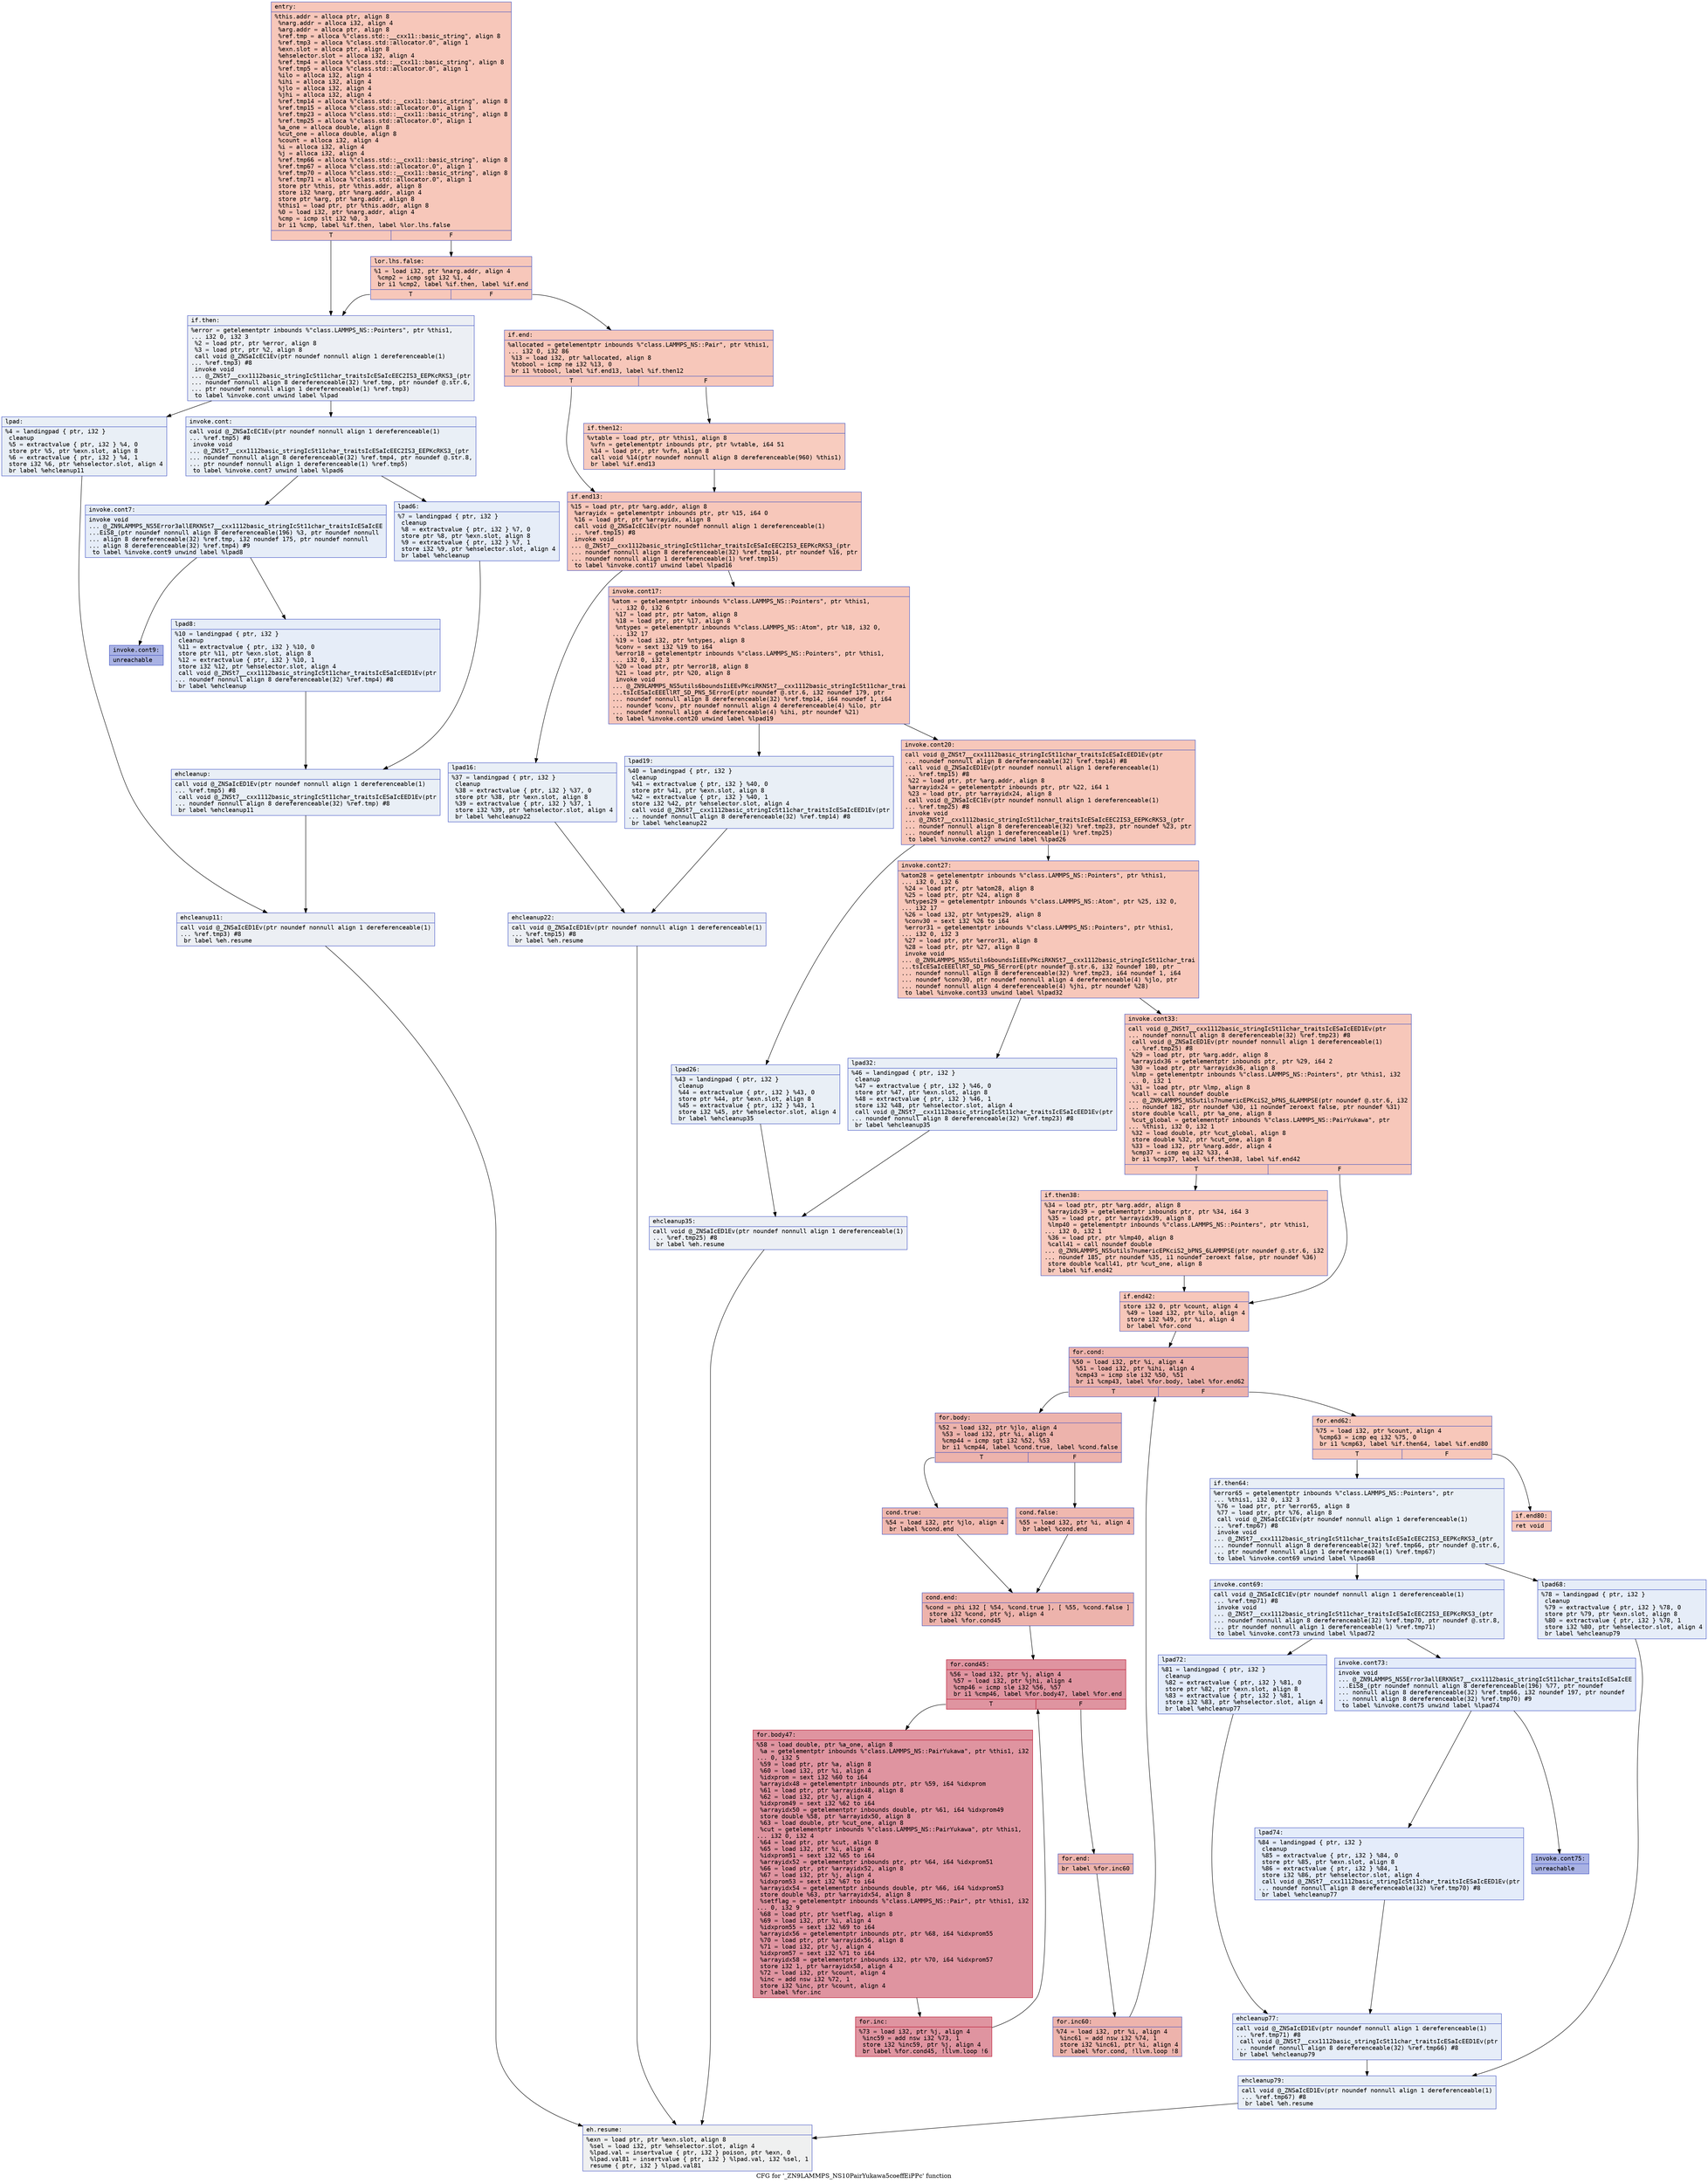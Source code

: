 digraph "CFG for '_ZN9LAMMPS_NS10PairYukawa5coeffEiPPc' function" {
	label="CFG for '_ZN9LAMMPS_NS10PairYukawa5coeffEiPPc' function";

	Node0x562561d9d940 [shape=record,color="#3d50c3ff", style=filled, fillcolor="#ec7f6370" fontname="Courier",label="{entry:\l|  %this.addr = alloca ptr, align 8\l  %narg.addr = alloca i32, align 4\l  %arg.addr = alloca ptr, align 8\l  %ref.tmp = alloca %\"class.std::__cxx11::basic_string\", align 8\l  %ref.tmp3 = alloca %\"class.std::allocator.0\", align 1\l  %exn.slot = alloca ptr, align 8\l  %ehselector.slot = alloca i32, align 4\l  %ref.tmp4 = alloca %\"class.std::__cxx11::basic_string\", align 8\l  %ref.tmp5 = alloca %\"class.std::allocator.0\", align 1\l  %ilo = alloca i32, align 4\l  %ihi = alloca i32, align 4\l  %jlo = alloca i32, align 4\l  %jhi = alloca i32, align 4\l  %ref.tmp14 = alloca %\"class.std::__cxx11::basic_string\", align 8\l  %ref.tmp15 = alloca %\"class.std::allocator.0\", align 1\l  %ref.tmp23 = alloca %\"class.std::__cxx11::basic_string\", align 8\l  %ref.tmp25 = alloca %\"class.std::allocator.0\", align 1\l  %a_one = alloca double, align 8\l  %cut_one = alloca double, align 8\l  %count = alloca i32, align 4\l  %i = alloca i32, align 4\l  %j = alloca i32, align 4\l  %ref.tmp66 = alloca %\"class.std::__cxx11::basic_string\", align 8\l  %ref.tmp67 = alloca %\"class.std::allocator.0\", align 1\l  %ref.tmp70 = alloca %\"class.std::__cxx11::basic_string\", align 8\l  %ref.tmp71 = alloca %\"class.std::allocator.0\", align 1\l  store ptr %this, ptr %this.addr, align 8\l  store i32 %narg, ptr %narg.addr, align 4\l  store ptr %arg, ptr %arg.addr, align 8\l  %this1 = load ptr, ptr %this.addr, align 8\l  %0 = load i32, ptr %narg.addr, align 4\l  %cmp = icmp slt i32 %0, 3\l  br i1 %cmp, label %if.then, label %lor.lhs.false\l|{<s0>T|<s1>F}}"];
	Node0x562561d9d940:s0 -> Node0x562561d9ef90[tooltip="entry -> if.then\nProbability 0.00%" ];
	Node0x562561d9d940:s1 -> Node0x562561d9f000[tooltip="entry -> lor.lhs.false\nProbability 100.00%" ];
	Node0x562561d9f000 [shape=record,color="#3d50c3ff", style=filled, fillcolor="#ec7f6370" fontname="Courier",label="{lor.lhs.false:\l|  %1 = load i32, ptr %narg.addr, align 4\l  %cmp2 = icmp sgt i32 %1, 4\l  br i1 %cmp2, label %if.then, label %if.end\l|{<s0>T|<s1>F}}"];
	Node0x562561d9f000:s0 -> Node0x562561d9ef90[tooltip="lor.lhs.false -> if.then\nProbability 0.00%" ];
	Node0x562561d9f000:s1 -> Node0x562561d9f260[tooltip="lor.lhs.false -> if.end\nProbability 100.00%" ];
	Node0x562561d9ef90 [shape=record,color="#3d50c3ff", style=filled, fillcolor="#d4dbe670" fontname="Courier",label="{if.then:\l|  %error = getelementptr inbounds %\"class.LAMMPS_NS::Pointers\", ptr %this1,\l... i32 0, i32 3\l  %2 = load ptr, ptr %error, align 8\l  %3 = load ptr, ptr %2, align 8\l  call void @_ZNSaIcEC1Ev(ptr noundef nonnull align 1 dereferenceable(1)\l... %ref.tmp3) #8\l  invoke void\l... @_ZNSt7__cxx1112basic_stringIcSt11char_traitsIcESaIcEEC2IS3_EEPKcRKS3_(ptr\l... noundef nonnull align 8 dereferenceable(32) %ref.tmp, ptr noundef @.str.6,\l... ptr noundef nonnull align 1 dereferenceable(1) %ref.tmp3)\l          to label %invoke.cont unwind label %lpad\l}"];
	Node0x562561d9ef90 -> Node0x562561d9f6e0[tooltip="if.then -> invoke.cont\nProbability 50.00%" ];
	Node0x562561d9ef90 -> Node0x562561d9f760[tooltip="if.then -> lpad\nProbability 50.00%" ];
	Node0x562561d9f6e0 [shape=record,color="#3d50c3ff", style=filled, fillcolor="#cedaeb70" fontname="Courier",label="{invoke.cont:\l|  call void @_ZNSaIcEC1Ev(ptr noundef nonnull align 1 dereferenceable(1)\l... %ref.tmp5) #8\l  invoke void\l... @_ZNSt7__cxx1112basic_stringIcSt11char_traitsIcESaIcEEC2IS3_EEPKcRKS3_(ptr\l... noundef nonnull align 8 dereferenceable(32) %ref.tmp4, ptr noundef @.str.8,\l... ptr noundef nonnull align 1 dereferenceable(1) %ref.tmp5)\l          to label %invoke.cont7 unwind label %lpad6\l}"];
	Node0x562561d9f6e0 -> Node0x562561d9fa80[tooltip="invoke.cont -> invoke.cont7\nProbability 50.00%" ];
	Node0x562561d9f6e0 -> Node0x562561d9fad0[tooltip="invoke.cont -> lpad6\nProbability 50.00%" ];
	Node0x562561d9fa80 [shape=record,color="#3d50c3ff", style=filled, fillcolor="#c7d7f070" fontname="Courier",label="{invoke.cont7:\l|  invoke void\l... @_ZN9LAMMPS_NS5Error3allERKNSt7__cxx1112basic_stringIcSt11char_traitsIcESaIcEE\l...EiS8_(ptr noundef nonnull align 8 dereferenceable(196) %3, ptr noundef nonnull\l... align 8 dereferenceable(32) %ref.tmp, i32 noundef 175, ptr noundef nonnull\l... align 8 dereferenceable(32) %ref.tmp4) #9\l          to label %invoke.cont9 unwind label %lpad8\l}"];
	Node0x562561d9fa80 -> Node0x562561d9fa30[tooltip="invoke.cont7 -> invoke.cont9\nProbability 0.00%" ];
	Node0x562561d9fa80 -> Node0x562561d9fd90[tooltip="invoke.cont7 -> lpad8\nProbability 100.00%" ];
	Node0x562561d9fa30 [shape=record,color="#3d50c3ff", style=filled, fillcolor="#3d50c370" fontname="Courier",label="{invoke.cont9:\l|  unreachable\l}"];
	Node0x562561d9f760 [shape=record,color="#3d50c3ff", style=filled, fillcolor="#cedaeb70" fontname="Courier",label="{lpad:\l|  %4 = landingpad \{ ptr, i32 \}\l          cleanup\l  %5 = extractvalue \{ ptr, i32 \} %4, 0\l  store ptr %5, ptr %exn.slot, align 8\l  %6 = extractvalue \{ ptr, i32 \} %4, 1\l  store i32 %6, ptr %ehselector.slot, align 4\l  br label %ehcleanup11\l}"];
	Node0x562561d9f760 -> Node0x562561da0350[tooltip="lpad -> ehcleanup11\nProbability 100.00%" ];
	Node0x562561d9fad0 [shape=record,color="#3d50c3ff", style=filled, fillcolor="#c7d7f070" fontname="Courier",label="{lpad6:\l|  %7 = landingpad \{ ptr, i32 \}\l          cleanup\l  %8 = extractvalue \{ ptr, i32 \} %7, 0\l  store ptr %8, ptr %exn.slot, align 8\l  %9 = extractvalue \{ ptr, i32 \} %7, 1\l  store i32 %9, ptr %ehselector.slot, align 4\l  br label %ehcleanup\l}"];
	Node0x562561d9fad0 -> Node0x562561da06a0[tooltip="lpad6 -> ehcleanup\nProbability 100.00%" ];
	Node0x562561d9fd90 [shape=record,color="#3d50c3ff", style=filled, fillcolor="#c7d7f070" fontname="Courier",label="{lpad8:\l|  %10 = landingpad \{ ptr, i32 \}\l          cleanup\l  %11 = extractvalue \{ ptr, i32 \} %10, 0\l  store ptr %11, ptr %exn.slot, align 8\l  %12 = extractvalue \{ ptr, i32 \} %10, 1\l  store i32 %12, ptr %ehselector.slot, align 4\l  call void @_ZNSt7__cxx1112basic_stringIcSt11char_traitsIcESaIcEED1Ev(ptr\l... noundef nonnull align 8 dereferenceable(32) %ref.tmp4) #8\l  br label %ehcleanup\l}"];
	Node0x562561d9fd90 -> Node0x562561da06a0[tooltip="lpad8 -> ehcleanup\nProbability 100.00%" ];
	Node0x562561da06a0 [shape=record,color="#3d50c3ff", style=filled, fillcolor="#cedaeb70" fontname="Courier",label="{ehcleanup:\l|  call void @_ZNSaIcED1Ev(ptr noundef nonnull align 1 dereferenceable(1)\l... %ref.tmp5) #8\l  call void @_ZNSt7__cxx1112basic_stringIcSt11char_traitsIcESaIcEED1Ev(ptr\l... noundef nonnull align 8 dereferenceable(32) %ref.tmp) #8\l  br label %ehcleanup11\l}"];
	Node0x562561da06a0 -> Node0x562561da0350[tooltip="ehcleanup -> ehcleanup11\nProbability 100.00%" ];
	Node0x562561da0350 [shape=record,color="#3d50c3ff", style=filled, fillcolor="#d4dbe670" fontname="Courier",label="{ehcleanup11:\l|  call void @_ZNSaIcED1Ev(ptr noundef nonnull align 1 dereferenceable(1)\l... %ref.tmp3) #8\l  br label %eh.resume\l}"];
	Node0x562561da0350 -> Node0x562561da0f50[tooltip="ehcleanup11 -> eh.resume\nProbability 100.00%" ];
	Node0x562561d9f260 [shape=record,color="#3d50c3ff", style=filled, fillcolor="#ec7f6370" fontname="Courier",label="{if.end:\l|  %allocated = getelementptr inbounds %\"class.LAMMPS_NS::Pair\", ptr %this1,\l... i32 0, i32 86\l  %13 = load i32, ptr %allocated, align 8\l  %tobool = icmp ne i32 %13, 0\l  br i1 %tobool, label %if.end13, label %if.then12\l|{<s0>T|<s1>F}}"];
	Node0x562561d9f260:s0 -> Node0x562561da1210[tooltip="if.end -> if.end13\nProbability 62.50%" ];
	Node0x562561d9f260:s1 -> Node0x562561da18b0[tooltip="if.end -> if.then12\nProbability 37.50%" ];
	Node0x562561da18b0 [shape=record,color="#3d50c3ff", style=filled, fillcolor="#f08b6e70" fontname="Courier",label="{if.then12:\l|  %vtable = load ptr, ptr %this1, align 8\l  %vfn = getelementptr inbounds ptr, ptr %vtable, i64 51\l  %14 = load ptr, ptr %vfn, align 8\l  call void %14(ptr noundef nonnull align 8 dereferenceable(960) %this1)\l  br label %if.end13\l}"];
	Node0x562561da18b0 -> Node0x562561da1210[tooltip="if.then12 -> if.end13\nProbability 100.00%" ];
	Node0x562561da1210 [shape=record,color="#3d50c3ff", style=filled, fillcolor="#ec7f6370" fontname="Courier",label="{if.end13:\l|  %15 = load ptr, ptr %arg.addr, align 8\l  %arrayidx = getelementptr inbounds ptr, ptr %15, i64 0\l  %16 = load ptr, ptr %arrayidx, align 8\l  call void @_ZNSaIcEC1Ev(ptr noundef nonnull align 1 dereferenceable(1)\l... %ref.tmp15) #8\l  invoke void\l... @_ZNSt7__cxx1112basic_stringIcSt11char_traitsIcESaIcEEC2IS3_EEPKcRKS3_(ptr\l... noundef nonnull align 8 dereferenceable(32) %ref.tmp14, ptr noundef %16, ptr\l... noundef nonnull align 1 dereferenceable(1) %ref.tmp15)\l          to label %invoke.cont17 unwind label %lpad16\l}"];
	Node0x562561da1210 -> Node0x562561da20a0[tooltip="if.end13 -> invoke.cont17\nProbability 100.00%" ];
	Node0x562561da1210 -> Node0x562561da2120[tooltip="if.end13 -> lpad16\nProbability 0.00%" ];
	Node0x562561da20a0 [shape=record,color="#3d50c3ff", style=filled, fillcolor="#ec7f6370" fontname="Courier",label="{invoke.cont17:\l|  %atom = getelementptr inbounds %\"class.LAMMPS_NS::Pointers\", ptr %this1,\l... i32 0, i32 6\l  %17 = load ptr, ptr %atom, align 8\l  %18 = load ptr, ptr %17, align 8\l  %ntypes = getelementptr inbounds %\"class.LAMMPS_NS::Atom\", ptr %18, i32 0,\l... i32 17\l  %19 = load i32, ptr %ntypes, align 8\l  %conv = sext i32 %19 to i64\l  %error18 = getelementptr inbounds %\"class.LAMMPS_NS::Pointers\", ptr %this1,\l... i32 0, i32 3\l  %20 = load ptr, ptr %error18, align 8\l  %21 = load ptr, ptr %20, align 8\l  invoke void\l... @_ZN9LAMMPS_NS5utils6boundsIiEEvPKciRKNSt7__cxx1112basic_stringIcSt11char_trai\l...tsIcESaIcEEEllRT_SD_PNS_5ErrorE(ptr noundef @.str.6, i32 noundef 179, ptr\l... noundef nonnull align 8 dereferenceable(32) %ref.tmp14, i64 noundef 1, i64\l... noundef %conv, ptr noundef nonnull align 4 dereferenceable(4) %ilo, ptr\l... noundef nonnull align 4 dereferenceable(4) %ihi, ptr noundef %21)\l          to label %invoke.cont20 unwind label %lpad19\l}"];
	Node0x562561da20a0 -> Node0x562561da2050[tooltip="invoke.cont17 -> invoke.cont20\nProbability 100.00%" ];
	Node0x562561da20a0 -> Node0x562561da2970[tooltip="invoke.cont17 -> lpad19\nProbability 0.00%" ];
	Node0x562561da2050 [shape=record,color="#3d50c3ff", style=filled, fillcolor="#ec7f6370" fontname="Courier",label="{invoke.cont20:\l|  call void @_ZNSt7__cxx1112basic_stringIcSt11char_traitsIcESaIcEED1Ev(ptr\l... noundef nonnull align 8 dereferenceable(32) %ref.tmp14) #8\l  call void @_ZNSaIcED1Ev(ptr noundef nonnull align 1 dereferenceable(1)\l... %ref.tmp15) #8\l  %22 = load ptr, ptr %arg.addr, align 8\l  %arrayidx24 = getelementptr inbounds ptr, ptr %22, i64 1\l  %23 = load ptr, ptr %arrayidx24, align 8\l  call void @_ZNSaIcEC1Ev(ptr noundef nonnull align 1 dereferenceable(1)\l... %ref.tmp25) #8\l  invoke void\l... @_ZNSt7__cxx1112basic_stringIcSt11char_traitsIcESaIcEEC2IS3_EEPKcRKS3_(ptr\l... noundef nonnull align 8 dereferenceable(32) %ref.tmp23, ptr noundef %23, ptr\l... noundef nonnull align 1 dereferenceable(1) %ref.tmp25)\l          to label %invoke.cont27 unwind label %lpad26\l}"];
	Node0x562561da2050 -> Node0x562561da3170[tooltip="invoke.cont20 -> invoke.cont27\nProbability 100.00%" ];
	Node0x562561da2050 -> Node0x562561da31f0[tooltip="invoke.cont20 -> lpad26\nProbability 0.00%" ];
	Node0x562561da3170 [shape=record,color="#3d50c3ff", style=filled, fillcolor="#ec7f6370" fontname="Courier",label="{invoke.cont27:\l|  %atom28 = getelementptr inbounds %\"class.LAMMPS_NS::Pointers\", ptr %this1,\l... i32 0, i32 6\l  %24 = load ptr, ptr %atom28, align 8\l  %25 = load ptr, ptr %24, align 8\l  %ntypes29 = getelementptr inbounds %\"class.LAMMPS_NS::Atom\", ptr %25, i32 0,\l... i32 17\l  %26 = load i32, ptr %ntypes29, align 8\l  %conv30 = sext i32 %26 to i64\l  %error31 = getelementptr inbounds %\"class.LAMMPS_NS::Pointers\", ptr %this1,\l... i32 0, i32 3\l  %27 = load ptr, ptr %error31, align 8\l  %28 = load ptr, ptr %27, align 8\l  invoke void\l... @_ZN9LAMMPS_NS5utils6boundsIiEEvPKciRKNSt7__cxx1112basic_stringIcSt11char_trai\l...tsIcESaIcEEEllRT_SD_PNS_5ErrorE(ptr noundef @.str.6, i32 noundef 180, ptr\l... noundef nonnull align 8 dereferenceable(32) %ref.tmp23, i64 noundef 1, i64\l... noundef %conv30, ptr noundef nonnull align 4 dereferenceable(4) %jlo, ptr\l... noundef nonnull align 4 dereferenceable(4) %jhi, ptr noundef %28)\l          to label %invoke.cont33 unwind label %lpad32\l}"];
	Node0x562561da3170 -> Node0x562561da3120[tooltip="invoke.cont27 -> invoke.cont33\nProbability 100.00%" ];
	Node0x562561da3170 -> Node0x562561da3ab0[tooltip="invoke.cont27 -> lpad32\nProbability 0.00%" ];
	Node0x562561da3120 [shape=record,color="#3d50c3ff", style=filled, fillcolor="#ec7f6370" fontname="Courier",label="{invoke.cont33:\l|  call void @_ZNSt7__cxx1112basic_stringIcSt11char_traitsIcESaIcEED1Ev(ptr\l... noundef nonnull align 8 dereferenceable(32) %ref.tmp23) #8\l  call void @_ZNSaIcED1Ev(ptr noundef nonnull align 1 dereferenceable(1)\l... %ref.tmp25) #8\l  %29 = load ptr, ptr %arg.addr, align 8\l  %arrayidx36 = getelementptr inbounds ptr, ptr %29, i64 2\l  %30 = load ptr, ptr %arrayidx36, align 8\l  %lmp = getelementptr inbounds %\"class.LAMMPS_NS::Pointers\", ptr %this1, i32\l... 0, i32 1\l  %31 = load ptr, ptr %lmp, align 8\l  %call = call noundef double\l... @_ZN9LAMMPS_NS5utils7numericEPKciS2_bPNS_6LAMMPSE(ptr noundef @.str.6, i32\l... noundef 182, ptr noundef %30, i1 noundef zeroext false, ptr noundef %31)\l  store double %call, ptr %a_one, align 8\l  %cut_global = getelementptr inbounds %\"class.LAMMPS_NS::PairYukawa\", ptr\l... %this1, i32 0, i32 1\l  %32 = load double, ptr %cut_global, align 8\l  store double %32, ptr %cut_one, align 8\l  %33 = load i32, ptr %narg.addr, align 4\l  %cmp37 = icmp eq i32 %33, 4\l  br i1 %cmp37, label %if.then38, label %if.end42\l|{<s0>T|<s1>F}}"];
	Node0x562561da3120:s0 -> Node0x562561da47b0[tooltip="invoke.cont33 -> if.then38\nProbability 50.00%" ];
	Node0x562561da3120:s1 -> Node0x562561da4830[tooltip="invoke.cont33 -> if.end42\nProbability 50.00%" ];
	Node0x562561da47b0 [shape=record,color="#3d50c3ff", style=filled, fillcolor="#ef886b70" fontname="Courier",label="{if.then38:\l|  %34 = load ptr, ptr %arg.addr, align 8\l  %arrayidx39 = getelementptr inbounds ptr, ptr %34, i64 3\l  %35 = load ptr, ptr %arrayidx39, align 8\l  %lmp40 = getelementptr inbounds %\"class.LAMMPS_NS::Pointers\", ptr %this1,\l... i32 0, i32 1\l  %36 = load ptr, ptr %lmp40, align 8\l  %call41 = call noundef double\l... @_ZN9LAMMPS_NS5utils7numericEPKciS2_bPNS_6LAMMPSE(ptr noundef @.str.6, i32\l... noundef 185, ptr noundef %35, i1 noundef zeroext false, ptr noundef %36)\l  store double %call41, ptr %cut_one, align 8\l  br label %if.end42\l}"];
	Node0x562561da47b0 -> Node0x562561da4830[tooltip="if.then38 -> if.end42\nProbability 100.00%" ];
	Node0x562561da2120 [shape=record,color="#3d50c3ff", style=filled, fillcolor="#cedaeb70" fontname="Courier",label="{lpad16:\l|  %37 = landingpad \{ ptr, i32 \}\l          cleanup\l  %38 = extractvalue \{ ptr, i32 \} %37, 0\l  store ptr %38, ptr %exn.slot, align 8\l  %39 = extractvalue \{ ptr, i32 \} %37, 1\l  store i32 %39, ptr %ehselector.slot, align 4\l  br label %ehcleanup22\l}"];
	Node0x562561da2120 -> Node0x562561da52a0[tooltip="lpad16 -> ehcleanup22\nProbability 100.00%" ];
	Node0x562561da2970 [shape=record,color="#3d50c3ff", style=filled, fillcolor="#cedaeb70" fontname="Courier",label="{lpad19:\l|  %40 = landingpad \{ ptr, i32 \}\l          cleanup\l  %41 = extractvalue \{ ptr, i32 \} %40, 0\l  store ptr %41, ptr %exn.slot, align 8\l  %42 = extractvalue \{ ptr, i32 \} %40, 1\l  store i32 %42, ptr %ehselector.slot, align 4\l  call void @_ZNSt7__cxx1112basic_stringIcSt11char_traitsIcESaIcEED1Ev(ptr\l... noundef nonnull align 8 dereferenceable(32) %ref.tmp14) #8\l  br label %ehcleanup22\l}"];
	Node0x562561da2970 -> Node0x562561da52a0[tooltip="lpad19 -> ehcleanup22\nProbability 100.00%" ];
	Node0x562561da52a0 [shape=record,color="#3d50c3ff", style=filled, fillcolor="#d4dbe670" fontname="Courier",label="{ehcleanup22:\l|  call void @_ZNSaIcED1Ev(ptr noundef nonnull align 1 dereferenceable(1)\l... %ref.tmp15) #8\l  br label %eh.resume\l}"];
	Node0x562561da52a0 -> Node0x562561da0f50[tooltip="ehcleanup22 -> eh.resume\nProbability 100.00%" ];
	Node0x562561da31f0 [shape=record,color="#3d50c3ff", style=filled, fillcolor="#cedaeb70" fontname="Courier",label="{lpad26:\l|  %43 = landingpad \{ ptr, i32 \}\l          cleanup\l  %44 = extractvalue \{ ptr, i32 \} %43, 0\l  store ptr %44, ptr %exn.slot, align 8\l  %45 = extractvalue \{ ptr, i32 \} %43, 1\l  store i32 %45, ptr %ehselector.slot, align 4\l  br label %ehcleanup35\l}"];
	Node0x562561da31f0 -> Node0x562561da5b90[tooltip="lpad26 -> ehcleanup35\nProbability 100.00%" ];
	Node0x562561da3ab0 [shape=record,color="#3d50c3ff", style=filled, fillcolor="#cedaeb70" fontname="Courier",label="{lpad32:\l|  %46 = landingpad \{ ptr, i32 \}\l          cleanup\l  %47 = extractvalue \{ ptr, i32 \} %46, 0\l  store ptr %47, ptr %exn.slot, align 8\l  %48 = extractvalue \{ ptr, i32 \} %46, 1\l  store i32 %48, ptr %ehselector.slot, align 4\l  call void @_ZNSt7__cxx1112basic_stringIcSt11char_traitsIcESaIcEED1Ev(ptr\l... noundef nonnull align 8 dereferenceable(32) %ref.tmp23) #8\l  br label %ehcleanup35\l}"];
	Node0x562561da3ab0 -> Node0x562561da5b90[tooltip="lpad32 -> ehcleanup35\nProbability 100.00%" ];
	Node0x562561da5b90 [shape=record,color="#3d50c3ff", style=filled, fillcolor="#d4dbe670" fontname="Courier",label="{ehcleanup35:\l|  call void @_ZNSaIcED1Ev(ptr noundef nonnull align 1 dereferenceable(1)\l... %ref.tmp25) #8\l  br label %eh.resume\l}"];
	Node0x562561da5b90 -> Node0x562561da0f50[tooltip="ehcleanup35 -> eh.resume\nProbability 100.00%" ];
	Node0x562561da4830 [shape=record,color="#3d50c3ff", style=filled, fillcolor="#ec7f6370" fontname="Courier",label="{if.end42:\l|  store i32 0, ptr %count, align 4\l  %49 = load i32, ptr %ilo, align 4\l  store i32 %49, ptr %i, align 4\l  br label %for.cond\l}"];
	Node0x562561da4830 -> Node0x562561da6bf0[tooltip="if.end42 -> for.cond\nProbability 100.00%" ];
	Node0x562561da6bf0 [shape=record,color="#3d50c3ff", style=filled, fillcolor="#d6524470" fontname="Courier",label="{for.cond:\l|  %50 = load i32, ptr %i, align 4\l  %51 = load i32, ptr %ihi, align 4\l  %cmp43 = icmp sle i32 %50, %51\l  br i1 %cmp43, label %for.body, label %for.end62\l|{<s0>T|<s1>F}}"];
	Node0x562561da6bf0:s0 -> Node0x562561da6e40[tooltip="for.cond -> for.body\nProbability 96.88%" ];
	Node0x562561da6bf0:s1 -> Node0x562561da6ec0[tooltip="for.cond -> for.end62\nProbability 3.12%" ];
	Node0x562561da6e40 [shape=record,color="#3d50c3ff", style=filled, fillcolor="#d6524470" fontname="Courier",label="{for.body:\l|  %52 = load i32, ptr %jlo, align 4\l  %53 = load i32, ptr %i, align 4\l  %cmp44 = icmp sgt i32 %52, %53\l  br i1 %cmp44, label %cond.true, label %cond.false\l|{<s0>T|<s1>F}}"];
	Node0x562561da6e40:s0 -> Node0x562561da71a0[tooltip="for.body -> cond.true\nProbability 50.00%" ];
	Node0x562561da6e40:s1 -> Node0x562561da7220[tooltip="for.body -> cond.false\nProbability 50.00%" ];
	Node0x562561da71a0 [shape=record,color="#3d50c3ff", style=filled, fillcolor="#dc5d4a70" fontname="Courier",label="{cond.true:\l|  %54 = load i32, ptr %jlo, align 4\l  br label %cond.end\l}"];
	Node0x562561da71a0 -> Node0x562561da7430[tooltip="cond.true -> cond.end\nProbability 100.00%" ];
	Node0x562561da7220 [shape=record,color="#3d50c3ff", style=filled, fillcolor="#dc5d4a70" fontname="Courier",label="{cond.false:\l|  %55 = load i32, ptr %i, align 4\l  br label %cond.end\l}"];
	Node0x562561da7220 -> Node0x562561da7430[tooltip="cond.false -> cond.end\nProbability 100.00%" ];
	Node0x562561da7430 [shape=record,color="#3d50c3ff", style=filled, fillcolor="#d6524470" fontname="Courier",label="{cond.end:\l|  %cond = phi i32 [ %54, %cond.true ], [ %55, %cond.false ]\l  store i32 %cond, ptr %j, align 4\l  br label %for.cond45\l}"];
	Node0x562561da7430 -> Node0x562561da76d0[tooltip="cond.end -> for.cond45\nProbability 100.00%" ];
	Node0x562561da76d0 [shape=record,color="#b70d28ff", style=filled, fillcolor="#b70d2870" fontname="Courier",label="{for.cond45:\l|  %56 = load i32, ptr %j, align 4\l  %57 = load i32, ptr %jhi, align 4\l  %cmp46 = icmp sle i32 %56, %57\l  br i1 %cmp46, label %for.body47, label %for.end\l|{<s0>T|<s1>F}}"];
	Node0x562561da76d0:s0 -> Node0x562561da79d0[tooltip="for.cond45 -> for.body47\nProbability 96.88%" ];
	Node0x562561da76d0:s1 -> Node0x562561da7a50[tooltip="for.cond45 -> for.end\nProbability 3.12%" ];
	Node0x562561da79d0 [shape=record,color="#b70d28ff", style=filled, fillcolor="#b70d2870" fontname="Courier",label="{for.body47:\l|  %58 = load double, ptr %a_one, align 8\l  %a = getelementptr inbounds %\"class.LAMMPS_NS::PairYukawa\", ptr %this1, i32\l... 0, i32 5\l  %59 = load ptr, ptr %a, align 8\l  %60 = load i32, ptr %i, align 4\l  %idxprom = sext i32 %60 to i64\l  %arrayidx48 = getelementptr inbounds ptr, ptr %59, i64 %idxprom\l  %61 = load ptr, ptr %arrayidx48, align 8\l  %62 = load i32, ptr %j, align 4\l  %idxprom49 = sext i32 %62 to i64\l  %arrayidx50 = getelementptr inbounds double, ptr %61, i64 %idxprom49\l  store double %58, ptr %arrayidx50, align 8\l  %63 = load double, ptr %cut_one, align 8\l  %cut = getelementptr inbounds %\"class.LAMMPS_NS::PairYukawa\", ptr %this1,\l... i32 0, i32 4\l  %64 = load ptr, ptr %cut, align 8\l  %65 = load i32, ptr %i, align 4\l  %idxprom51 = sext i32 %65 to i64\l  %arrayidx52 = getelementptr inbounds ptr, ptr %64, i64 %idxprom51\l  %66 = load ptr, ptr %arrayidx52, align 8\l  %67 = load i32, ptr %j, align 4\l  %idxprom53 = sext i32 %67 to i64\l  %arrayidx54 = getelementptr inbounds double, ptr %66, i64 %idxprom53\l  store double %63, ptr %arrayidx54, align 8\l  %setflag = getelementptr inbounds %\"class.LAMMPS_NS::Pair\", ptr %this1, i32\l... 0, i32 9\l  %68 = load ptr, ptr %setflag, align 8\l  %69 = load i32, ptr %i, align 4\l  %idxprom55 = sext i32 %69 to i64\l  %arrayidx56 = getelementptr inbounds ptr, ptr %68, i64 %idxprom55\l  %70 = load ptr, ptr %arrayidx56, align 8\l  %71 = load i32, ptr %j, align 4\l  %idxprom57 = sext i32 %71 to i64\l  %arrayidx58 = getelementptr inbounds i32, ptr %70, i64 %idxprom57\l  store i32 1, ptr %arrayidx58, align 4\l  %72 = load i32, ptr %count, align 4\l  %inc = add nsw i32 %72, 1\l  store i32 %inc, ptr %count, align 4\l  br label %for.inc\l}"];
	Node0x562561da79d0 -> Node0x562561da97b0[tooltip="for.body47 -> for.inc\nProbability 100.00%" ];
	Node0x562561da97b0 [shape=record,color="#b70d28ff", style=filled, fillcolor="#b70d2870" fontname="Courier",label="{for.inc:\l|  %73 = load i32, ptr %j, align 4\l  %inc59 = add nsw i32 %73, 1\l  store i32 %inc59, ptr %j, align 4\l  br label %for.cond45, !llvm.loop !6\l}"];
	Node0x562561da97b0 -> Node0x562561da76d0[tooltip="for.inc -> for.cond45\nProbability 100.00%" ];
	Node0x562561da7a50 [shape=record,color="#3d50c3ff", style=filled, fillcolor="#d6524470" fontname="Courier",label="{for.end:\l|  br label %for.inc60\l}"];
	Node0x562561da7a50 -> Node0x562561da9ba0[tooltip="for.end -> for.inc60\nProbability 100.00%" ];
	Node0x562561da9ba0 [shape=record,color="#3d50c3ff", style=filled, fillcolor="#d6524470" fontname="Courier",label="{for.inc60:\l|  %74 = load i32, ptr %i, align 4\l  %inc61 = add nsw i32 %74, 1\l  store i32 %inc61, ptr %i, align 4\l  br label %for.cond, !llvm.loop !8\l}"];
	Node0x562561da9ba0 -> Node0x562561da6bf0[tooltip="for.inc60 -> for.cond\nProbability 100.00%" ];
	Node0x562561da6ec0 [shape=record,color="#3d50c3ff", style=filled, fillcolor="#ec7f6370" fontname="Courier",label="{for.end62:\l|  %75 = load i32, ptr %count, align 4\l  %cmp63 = icmp eq i32 %75, 0\l  br i1 %cmp63, label %if.then64, label %if.end80\l|{<s0>T|<s1>F}}"];
	Node0x562561da6ec0:s0 -> Node0x562561daa150[tooltip="for.end62 -> if.then64\nProbability 0.00%" ];
	Node0x562561da6ec0:s1 -> Node0x562561daa1d0[tooltip="for.end62 -> if.end80\nProbability 100.00%" ];
	Node0x562561daa150 [shape=record,color="#3d50c3ff", style=filled, fillcolor="#cedaeb70" fontname="Courier",label="{if.then64:\l|  %error65 = getelementptr inbounds %\"class.LAMMPS_NS::Pointers\", ptr\l... %this1, i32 0, i32 3\l  %76 = load ptr, ptr %error65, align 8\l  %77 = load ptr, ptr %76, align 8\l  call void @_ZNSaIcEC1Ev(ptr noundef nonnull align 1 dereferenceable(1)\l... %ref.tmp67) #8\l  invoke void\l... @_ZNSt7__cxx1112basic_stringIcSt11char_traitsIcESaIcEEC2IS3_EEPKcRKS3_(ptr\l... noundef nonnull align 8 dereferenceable(32) %ref.tmp66, ptr noundef @.str.6,\l... ptr noundef nonnull align 1 dereferenceable(1) %ref.tmp67)\l          to label %invoke.cont69 unwind label %lpad68\l}"];
	Node0x562561daa150 -> Node0x562561daa660[tooltip="if.then64 -> invoke.cont69\nProbability 50.00%" ];
	Node0x562561daa150 -> Node0x562561daa6e0[tooltip="if.then64 -> lpad68\nProbability 50.00%" ];
	Node0x562561daa660 [shape=record,color="#3d50c3ff", style=filled, fillcolor="#c7d7f070" fontname="Courier",label="{invoke.cont69:\l|  call void @_ZNSaIcEC1Ev(ptr noundef nonnull align 1 dereferenceable(1)\l... %ref.tmp71) #8\l  invoke void\l... @_ZNSt7__cxx1112basic_stringIcSt11char_traitsIcESaIcEEC2IS3_EEPKcRKS3_(ptr\l... noundef nonnull align 8 dereferenceable(32) %ref.tmp70, ptr noundef @.str.8,\l... ptr noundef nonnull align 1 dereferenceable(1) %ref.tmp71)\l          to label %invoke.cont73 unwind label %lpad72\l}"];
	Node0x562561daa660 -> Node0x562561daaa00[tooltip="invoke.cont69 -> invoke.cont73\nProbability 50.00%" ];
	Node0x562561daa660 -> Node0x562561daaa50[tooltip="invoke.cont69 -> lpad72\nProbability 50.00%" ];
	Node0x562561daaa00 [shape=record,color="#3d50c3ff", style=filled, fillcolor="#c1d4f470" fontname="Courier",label="{invoke.cont73:\l|  invoke void\l... @_ZN9LAMMPS_NS5Error3allERKNSt7__cxx1112basic_stringIcSt11char_traitsIcESaIcEE\l...EiS8_(ptr noundef nonnull align 8 dereferenceable(196) %77, ptr noundef\l... nonnull align 8 dereferenceable(32) %ref.tmp66, i32 noundef 197, ptr noundef\l... nonnull align 8 dereferenceable(32) %ref.tmp70) #9\l          to label %invoke.cont75 unwind label %lpad74\l}"];
	Node0x562561daaa00 -> Node0x562561daa9b0[tooltip="invoke.cont73 -> invoke.cont75\nProbability 0.00%" ];
	Node0x562561daaa00 -> Node0x562561daad70[tooltip="invoke.cont73 -> lpad74\nProbability 100.00%" ];
	Node0x562561daa9b0 [shape=record,color="#3d50c3ff", style=filled, fillcolor="#3d50c370" fontname="Courier",label="{invoke.cont75:\l|  unreachable\l}"];
	Node0x562561daa6e0 [shape=record,color="#3d50c3ff", style=filled, fillcolor="#c7d7f070" fontname="Courier",label="{lpad68:\l|  %78 = landingpad \{ ptr, i32 \}\l          cleanup\l  %79 = extractvalue \{ ptr, i32 \} %78, 0\l  store ptr %79, ptr %exn.slot, align 8\l  %80 = extractvalue \{ ptr, i32 \} %78, 1\l  store i32 %80, ptr %ehselector.slot, align 4\l  br label %ehcleanup79\l}"];
	Node0x562561daa6e0 -> Node0x562561dab330[tooltip="lpad68 -> ehcleanup79\nProbability 100.00%" ];
	Node0x562561daaa50 [shape=record,color="#3d50c3ff", style=filled, fillcolor="#c1d4f470" fontname="Courier",label="{lpad72:\l|  %81 = landingpad \{ ptr, i32 \}\l          cleanup\l  %82 = extractvalue \{ ptr, i32 \} %81, 0\l  store ptr %82, ptr %exn.slot, align 8\l  %83 = extractvalue \{ ptr, i32 \} %81, 1\l  store i32 %83, ptr %ehselector.slot, align 4\l  br label %ehcleanup77\l}"];
	Node0x562561daaa50 -> Node0x562561dab680[tooltip="lpad72 -> ehcleanup77\nProbability 100.00%" ];
	Node0x562561daad70 [shape=record,color="#3d50c3ff", style=filled, fillcolor="#c1d4f470" fontname="Courier",label="{lpad74:\l|  %84 = landingpad \{ ptr, i32 \}\l          cleanup\l  %85 = extractvalue \{ ptr, i32 \} %84, 0\l  store ptr %85, ptr %exn.slot, align 8\l  %86 = extractvalue \{ ptr, i32 \} %84, 1\l  store i32 %86, ptr %ehselector.slot, align 4\l  call void @_ZNSt7__cxx1112basic_stringIcSt11char_traitsIcESaIcEED1Ev(ptr\l... noundef nonnull align 8 dereferenceable(32) %ref.tmp70) #8\l  br label %ehcleanup77\l}"];
	Node0x562561daad70 -> Node0x562561dab680[tooltip="lpad74 -> ehcleanup77\nProbability 100.00%" ];
	Node0x562561dab680 [shape=record,color="#3d50c3ff", style=filled, fillcolor="#c7d7f070" fontname="Courier",label="{ehcleanup77:\l|  call void @_ZNSaIcED1Ev(ptr noundef nonnull align 1 dereferenceable(1)\l... %ref.tmp71) #8\l  call void @_ZNSt7__cxx1112basic_stringIcSt11char_traitsIcESaIcEED1Ev(ptr\l... noundef nonnull align 8 dereferenceable(32) %ref.tmp66) #8\l  br label %ehcleanup79\l}"];
	Node0x562561dab680 -> Node0x562561dab330[tooltip="ehcleanup77 -> ehcleanup79\nProbability 100.00%" ];
	Node0x562561dab330 [shape=record,color="#3d50c3ff", style=filled, fillcolor="#cedaeb70" fontname="Courier",label="{ehcleanup79:\l|  call void @_ZNSaIcED1Ev(ptr noundef nonnull align 1 dereferenceable(1)\l... %ref.tmp67) #8\l  br label %eh.resume\l}"];
	Node0x562561dab330 -> Node0x562561da0f50[tooltip="ehcleanup79 -> eh.resume\nProbability 100.00%" ];
	Node0x562561daa1d0 [shape=record,color="#3d50c3ff", style=filled, fillcolor="#ec7f6370" fontname="Courier",label="{if.end80:\l|  ret void\l}"];
	Node0x562561da0f50 [shape=record,color="#3d50c3ff", style=filled, fillcolor="#dbdcde70" fontname="Courier",label="{eh.resume:\l|  %exn = load ptr, ptr %exn.slot, align 8\l  %sel = load i32, ptr %ehselector.slot, align 4\l  %lpad.val = insertvalue \{ ptr, i32 \} poison, ptr %exn, 0\l  %lpad.val81 = insertvalue \{ ptr, i32 \} %lpad.val, i32 %sel, 1\l  resume \{ ptr, i32 \} %lpad.val81\l}"];
}
